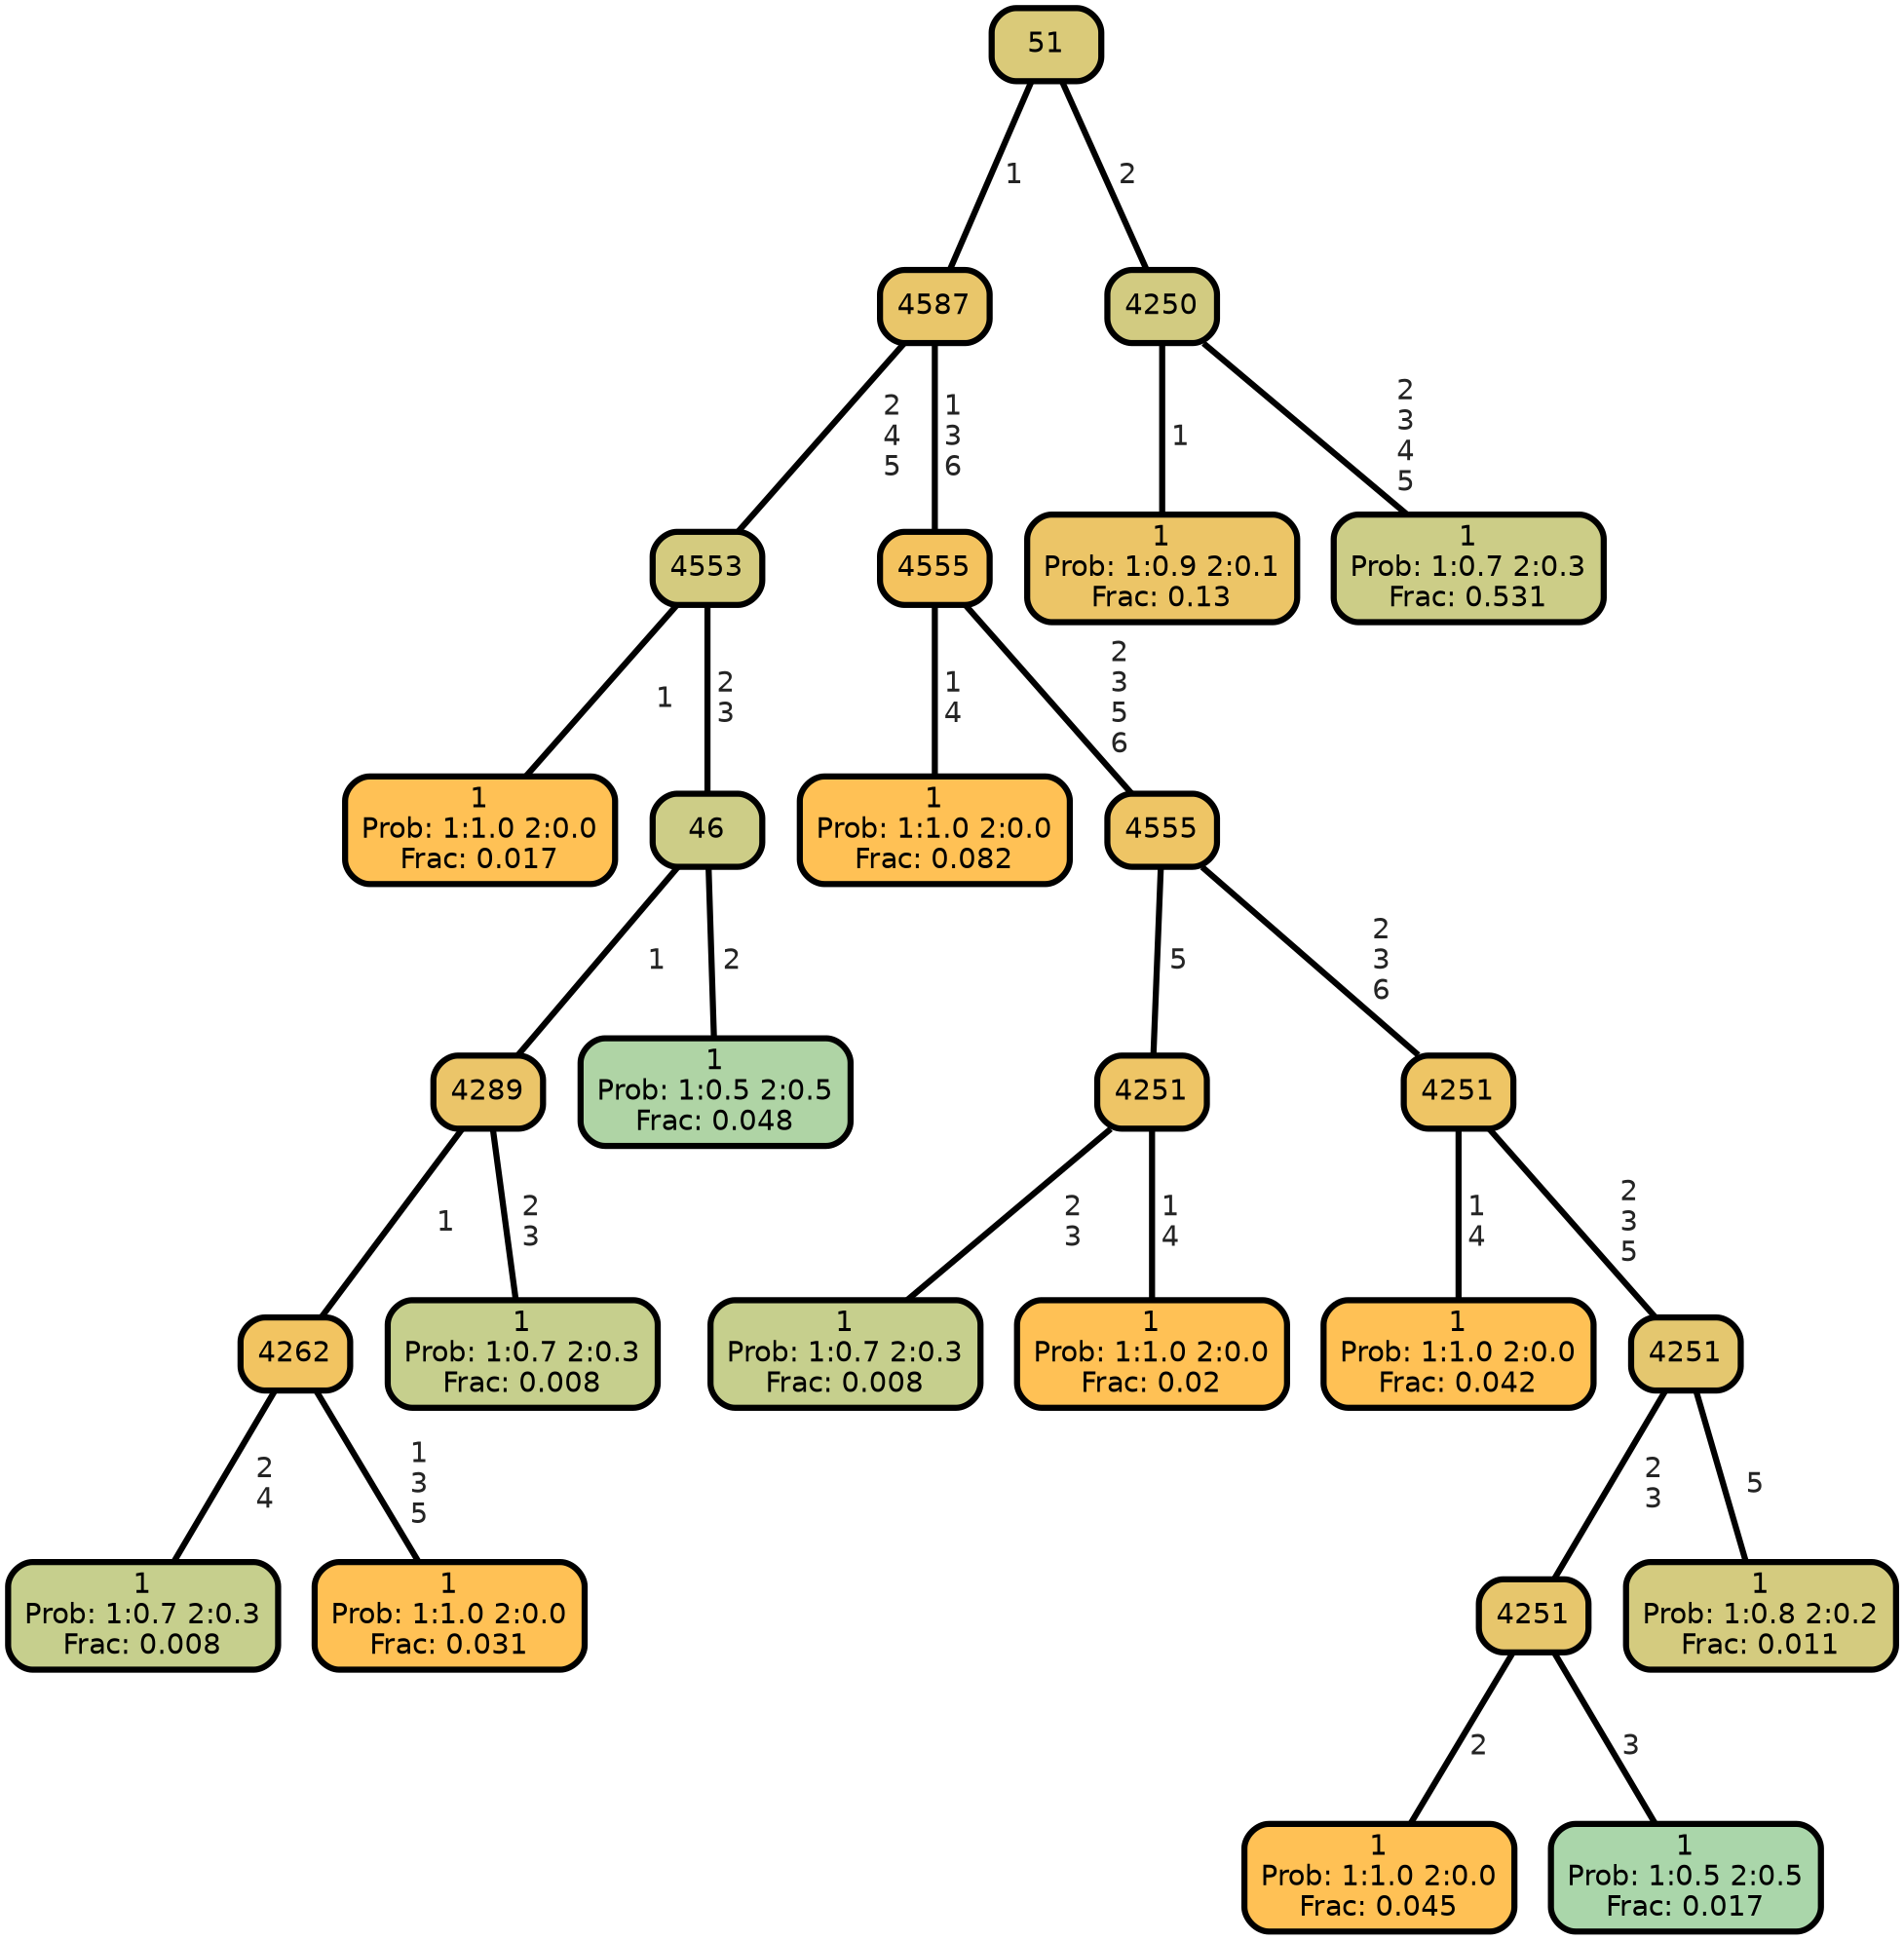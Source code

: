 graph Tree {
node [shape=box, style="filled, rounded",color="black",penwidth="3",fontcolor="black",                 fontname=helvetica] ;
graph [ranksep="0 equally", splines=straight,                 bgcolor=transparent, dpi=200] ;
edge [fontname=helvetica, fontweight=bold,fontcolor=grey14,color=black] ;
0 [label="1
Prob: 1:1.0 2:0.0
Frac: 0.017", fillcolor="#ffc155"] ;
1 [label="4553", fillcolor="#d4cb7f"] ;
2 [label="1
Prob: 1:0.7 2:0.3
Frac: 0.008", fillcolor="#c6cf8d"] ;
3 [label="4262", fillcolor="#f2c461"] ;
4 [label="1
Prob: 1:1.0 2:0.0
Frac: 0.031", fillcolor="#ffc155"] ;
5 [label="4289", fillcolor="#ebc569"] ;
6 [label="1
Prob: 1:0.7 2:0.3
Frac: 0.008", fillcolor="#c6cf8d"] ;
7 [label="46", fillcolor="#cdcd87"] ;
8 [label="1
Prob: 1:0.5 2:0.5
Frac: 0.048", fillcolor="#afd4a5"] ;
9 [label="4587", fillcolor="#e9c66a"] ;
10 [label="1
Prob: 1:1.0 2:0.0
Frac: 0.082", fillcolor="#ffc155"] ;
11 [label="4555", fillcolor="#f4c35f"] ;
12 [label="1
Prob: 1:0.7 2:0.3
Frac: 0.008", fillcolor="#c6cf8d"] ;
13 [label="4251", fillcolor="#eec566"] ;
14 [label="1
Prob: 1:1.0 2:0.0
Frac: 0.02", fillcolor="#ffc155"] ;
15 [label="4555", fillcolor="#eec565"] ;
16 [label="1
Prob: 1:1.0 2:0.0
Frac: 0.042", fillcolor="#ffc155"] ;
17 [label="4251", fillcolor="#eec565"] ;
18 [label="1
Prob: 1:1.0 2:0.0
Frac: 0.045", fillcolor="#ffc155"] ;
19 [label="4251", fillcolor="#e7c66c"] ;
20 [label="1
Prob: 1:0.5 2:0.5
Frac: 0.017", fillcolor="#aad6aa"] ;
21 [label="4251", fillcolor="#e4c76f"] ;
22 [label="1
Prob: 1:0.8 2:0.2
Frac: 0.011", fillcolor="#d4cb7f"] ;
23 [label="51", fillcolor="#daca79"] ;
24 [label="1
Prob: 1:0.9 2:0.1
Frac: 0.13", fillcolor="#ecc567"] ;
25 [label="4250", fillcolor="#d2cb81"] ;
26 [label="1
Prob: 1:0.7 2:0.3
Frac: 0.531", fillcolor="#cccd87"] ;
1 -- 0 [label=" 1",penwidth=3] ;
1 -- 7 [label=" 2\n 3",penwidth=3] ;
3 -- 2 [label=" 2\n 4",penwidth=3] ;
3 -- 4 [label=" 1\n 3\n 5",penwidth=3] ;
5 -- 3 [label=" 1",penwidth=3] ;
5 -- 6 [label=" 2\n 3",penwidth=3] ;
7 -- 5 [label=" 1",penwidth=3] ;
7 -- 8 [label=" 2",penwidth=3] ;
9 -- 1 [label=" 2\n 4\n 5",penwidth=3] ;
9 -- 11 [label=" 1\n 3\n 6",penwidth=3] ;
11 -- 10 [label=" 1\n 4",penwidth=3] ;
11 -- 15 [label=" 2\n 3\n 5\n 6",penwidth=3] ;
13 -- 12 [label=" 2\n 3",penwidth=3] ;
13 -- 14 [label=" 1\n 4",penwidth=3] ;
15 -- 13 [label=" 5",penwidth=3] ;
15 -- 17 [label=" 2\n 3\n 6",penwidth=3] ;
17 -- 16 [label=" 1\n 4",penwidth=3] ;
17 -- 21 [label=" 2\n 3\n 5",penwidth=3] ;
19 -- 18 [label=" 2",penwidth=3] ;
19 -- 20 [label=" 3",penwidth=3] ;
21 -- 19 [label=" 2\n 3",penwidth=3] ;
21 -- 22 [label=" 5",penwidth=3] ;
23 -- 9 [label=" 1",penwidth=3] ;
23 -- 25 [label=" 2",penwidth=3] ;
25 -- 24 [label=" 1",penwidth=3] ;
25 -- 26 [label=" 2\n 3\n 4\n 5",penwidth=3] ;
{rank = same;}}